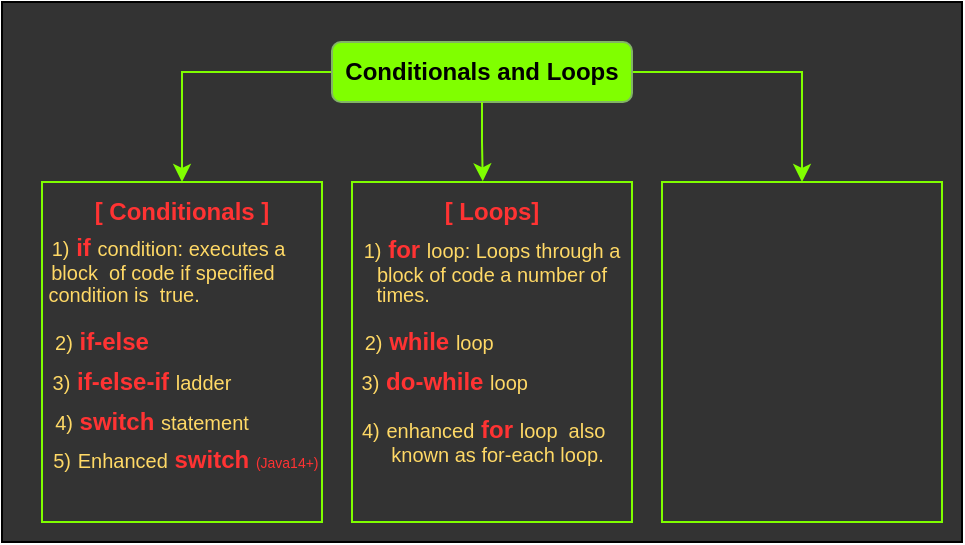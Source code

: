 <mxfile version="27.1.6">
  <diagram name="Page-1" id="ef9xinbSyIcJBZbO2UjU">
    <mxGraphModel dx="629" dy="334" grid="1" gridSize="10" guides="1" tooltips="1" connect="1" arrows="1" fold="1" page="1" pageScale="1" pageWidth="480" pageHeight="270" math="0" shadow="0">
      <root>
        <mxCell id="0" />
        <mxCell id="1" parent="0" />
        <mxCell id="LBtNQs-SXAn_wBc9bSGt-3" value="" style="rounded=0;whiteSpace=wrap;html=1;movable=1;resizable=1;rotatable=1;deletable=1;editable=1;locked=0;connectable=1;fillColor=#333333;" parent="1" vertex="1">
          <mxGeometry width="480" height="270" as="geometry" />
        </mxCell>
        <mxCell id="jUU27h1dBxnUUHhMurxZ-13" style="edgeStyle=orthogonalEdgeStyle;rounded=0;orthogonalLoop=1;jettySize=auto;html=1;strokeColor=#80FF00;" edge="1" parent="1" source="jUU27h1dBxnUUHhMurxZ-1" target="jUU27h1dBxnUUHhMurxZ-3">
          <mxGeometry relative="1" as="geometry" />
        </mxCell>
        <mxCell id="jUU27h1dBxnUUHhMurxZ-14" style="edgeStyle=orthogonalEdgeStyle;rounded=0;orthogonalLoop=1;jettySize=auto;html=1;strokeColor=#80FF00;" edge="1" parent="1" source="jUU27h1dBxnUUHhMurxZ-1" target="jUU27h1dBxnUUHhMurxZ-10">
          <mxGeometry relative="1" as="geometry" />
        </mxCell>
        <mxCell id="jUU27h1dBxnUUHhMurxZ-1" value="&lt;b&gt;&lt;font style=&quot;color: rgb(0, 0, 0);&quot;&gt;Conditionals and Loops&lt;/font&gt;&lt;/b&gt;" style="rounded=1;whiteSpace=wrap;html=1;fillColor=#80FF00;strokeColor=#82b366;" vertex="1" parent="1">
          <mxGeometry x="165" y="20" width="150" height="30" as="geometry" />
        </mxCell>
        <mxCell id="jUU27h1dBxnUUHhMurxZ-3" value="" style="rounded=0;whiteSpace=wrap;html=1;fillColor=#333333;strokeColor=#80FF00;gradientColor=#333333;" vertex="1" parent="1">
          <mxGeometry x="20" y="90" width="140" height="170" as="geometry" />
        </mxCell>
        <mxCell id="jUU27h1dBxnUUHhMurxZ-9" value="" style="rounded=0;whiteSpace=wrap;html=1;fillColor=#333333;strokeColor=#80FF00;gradientColor=none;" vertex="1" parent="1">
          <mxGeometry x="175" y="90" width="140" height="170" as="geometry" />
        </mxCell>
        <mxCell id="jUU27h1dBxnUUHhMurxZ-10" value="" style="rounded=0;whiteSpace=wrap;html=1;fillColor=#333333;strokeColor=#80FF00;fontColor=#000000;" vertex="1" parent="1">
          <mxGeometry x="330" y="90" width="140" height="170" as="geometry" />
        </mxCell>
        <mxCell id="jUU27h1dBxnUUHhMurxZ-11" style="edgeStyle=orthogonalEdgeStyle;rounded=0;orthogonalLoop=1;jettySize=auto;html=1;entryX=0.467;entryY=-0.002;entryDx=0;entryDy=0;entryPerimeter=0;strokeColor=#80FF00;" edge="1" parent="1" source="jUU27h1dBxnUUHhMurxZ-1" target="jUU27h1dBxnUUHhMurxZ-9">
          <mxGeometry relative="1" as="geometry">
            <mxPoint x="240" y="80" as="targetPoint" />
          </mxGeometry>
        </mxCell>
        <mxCell id="jUU27h1dBxnUUHhMurxZ-17" value="&lt;b&gt;&lt;font style=&quot;color: rgb(255, 51, 51);&quot;&gt;[ Conditionals ]&lt;/font&gt;&lt;/b&gt;" style="text;html=1;align=center;verticalAlign=middle;whiteSpace=wrap;rounded=0;" vertex="1" parent="1">
          <mxGeometry x="45" y="90" width="90" height="30" as="geometry" />
        </mxCell>
        <mxCell id="jUU27h1dBxnUUHhMurxZ-18" value="&lt;div style=&quot;line-height: 90%;&quot;&gt;&lt;font&gt;&lt;font&gt;&lt;font style=&quot;font-size: 10px; color: rgb(255, 217, 102);&quot;&gt;1)&lt;/font&gt;&lt;b style=&quot;color: light-dark(rgb(255, 51, 51), rgb(255, 119, 119));&quot;&gt; if &lt;/b&gt;&lt;/font&gt;&lt;font style=&quot;color: light-dark(rgb(255, 217, 102), rgb(84, 51, 0)); font-size: 10px; line-height: 90%;&quot;&gt;condition: executes a&amp;nbsp; &amp;nbsp; &amp;nbsp; &amp;nbsp; block&amp;nbsp; of code if specified&amp;nbsp; &amp;nbsp; &amp;nbsp; &amp;nbsp; &amp;nbsp; condition is&amp;nbsp; true.&amp;nbsp; &amp;nbsp; &amp;nbsp; &amp;nbsp; &amp;nbsp; &amp;nbsp; &amp;nbsp; &amp;nbsp; &amp;nbsp; &amp;nbsp; &amp;nbsp; &amp;nbsp; &amp;nbsp; &amp;nbsp; &amp;nbsp; &amp;nbsp; &amp;nbsp;&amp;nbsp;&lt;/font&gt;&lt;/font&gt;&lt;/div&gt;" style="text;html=1;align=center;verticalAlign=middle;whiteSpace=wrap;rounded=0;" vertex="1" parent="1">
          <mxGeometry x="20" y="110" width="146.25" height="60" as="geometry" />
        </mxCell>
        <mxCell id="jUU27h1dBxnUUHhMurxZ-21" value="&lt;div style=&quot;line-height: 90%;&quot;&gt;&lt;font&gt;&lt;font style=&quot;background-color: transparent; font-size: 10px; color: rgb(255, 217, 102);&quot;&gt;2)&lt;/font&gt;&lt;b style=&quot;background-color: transparent; color: light-dark(rgb(255, 51, 51), rgb(255, 119, 119));&quot;&gt;&amp;nbsp;&lt;/b&gt;&lt;b style=&quot;&quot;&gt;&lt;font style=&quot;color: rgb(255, 51, 51);&quot;&gt;if-else&lt;/font&gt;&lt;/b&gt;&lt;/font&gt;&lt;/div&gt;" style="text;html=1;align=center;verticalAlign=middle;whiteSpace=wrap;rounded=0;" vertex="1" parent="1">
          <mxGeometry x="20" y="160" width="60" height="20" as="geometry" />
        </mxCell>
        <mxCell id="jUU27h1dBxnUUHhMurxZ-22" value="&lt;div style=&quot;line-height: 90%;&quot;&gt;&lt;font&gt;&lt;font style=&quot;background-color: transparent; font-size: 10px; color: rgb(255, 217, 102);&quot;&gt;3)&lt;/font&gt;&lt;b style=&quot;background-color: transparent; color: light-dark(rgb(255, 51, 51), rgb(255, 119, 119));&quot;&gt;&amp;nbsp;&lt;/b&gt;&lt;font style=&quot;font-weight: bold; color: rgb(255, 51, 51);&quot;&gt;if-else-if &lt;/font&gt;&lt;font style=&quot;color: rgb(255, 217, 102); font-size: 10px;&quot;&gt;ladder&lt;/font&gt;&lt;/font&gt;&lt;/div&gt;" style="text;html=1;align=center;verticalAlign=middle;whiteSpace=wrap;rounded=0;" vertex="1" parent="1">
          <mxGeometry x="10" y="180" width="120" height="20" as="geometry" />
        </mxCell>
        <mxCell id="jUU27h1dBxnUUHhMurxZ-23" value="&lt;div style=&quot;line-height: 90%;&quot;&gt;&lt;font&gt;&lt;font style=&quot;background-color: transparent; font-size: 10px; color: rgb(255, 217, 102);&quot;&gt;4)&lt;/font&gt;&lt;b style=&quot;background-color: transparent; color: light-dark(rgb(255, 51, 51), rgb(255, 119, 119));&quot;&gt;&amp;nbsp;switch&lt;/b&gt;&lt;font style=&quot;font-weight: bold; color: rgb(255, 51, 51);&quot;&gt;&amp;nbsp;&lt;/font&gt;&lt;font style=&quot;font-size: 10px; color: rgb(255, 217, 102);&quot;&gt;statement&lt;/font&gt;&lt;/font&gt;&lt;/div&gt;" style="text;html=1;align=center;verticalAlign=middle;whiteSpace=wrap;rounded=0;" vertex="1" parent="1">
          <mxGeometry x="15" y="200" width="120" height="20" as="geometry" />
        </mxCell>
        <mxCell id="jUU27h1dBxnUUHhMurxZ-24" value="&lt;div style=&quot;line-height: 90%;&quot;&gt;&lt;font&gt;&lt;font style=&quot;background-color: transparent; font-size: 10px; color: rgb(255, 217, 102);&quot;&gt;&amp;nbsp; &amp;nbsp; &amp;nbsp;5)&lt;/font&gt;&lt;span style=&quot;background-color: transparent;&quot;&gt;&lt;font style=&quot;&quot;&gt;&lt;b style=&quot;color: light-dark(rgb(255, 51, 51), rgb(255, 119, 119));&quot;&gt;&amp;nbsp;&lt;/b&gt;&lt;font style=&quot;&quot;&gt;&lt;font style=&quot;font-size: 10px; color: light-dark(rgb(255, 217, 102), rgb(255, 119, 119));&quot;&gt;Enhanced&lt;/font&gt;&lt;font&gt; &lt;/font&gt;&lt;/font&gt;&lt;b style=&quot;color: light-dark(rgb(255, 51, 51), rgb(255, 119, 119));&quot;&gt;&lt;font&gt;switch&lt;/font&gt;&lt;/b&gt;&lt;/font&gt;&lt;/span&gt;&lt;font style=&quot;font-weight: bold; color: rgb(255, 51, 51);&quot;&gt;&amp;nbsp;&lt;/font&gt;&lt;font color=&quot;#ffd966&quot; style=&quot;font-size: 7px; color: rgb(255, 51, 51);&quot;&gt;(Java14+)&lt;/font&gt;&lt;/font&gt;&lt;/div&gt;" style="text;html=1;align=center;verticalAlign=middle;whiteSpace=wrap;rounded=0;" vertex="1" parent="1">
          <mxGeometry x="10" y="220" width="150" height="20" as="geometry" />
        </mxCell>
        <mxCell id="jUU27h1dBxnUUHhMurxZ-25" value="&lt;b&gt;&lt;font style=&quot;color: rgb(255, 51, 51);&quot;&gt;[ Loops]&lt;/font&gt;&lt;/b&gt;" style="text;html=1;align=center;verticalAlign=middle;whiteSpace=wrap;rounded=0;" vertex="1" parent="1">
          <mxGeometry x="200" y="90" width="90" height="30" as="geometry" />
        </mxCell>
        <mxCell id="jUU27h1dBxnUUHhMurxZ-26" value="&lt;div style=&quot;line-height: 90%;&quot;&gt;&lt;font&gt;&lt;font&gt;&lt;font style=&quot;font-size: 10px; color: rgb(255, 217, 102);&quot;&gt;1)&lt;/font&gt;&lt;b style=&quot;color: light-dark(rgb(255, 51, 51), rgb(255, 119, 119));&quot;&gt;&amp;nbsp;for &lt;/b&gt;&lt;font style=&quot;font-size: 10px; color: light-dark(rgb(255, 217, 102), rgb(255, 119, 119));&quot;&gt;loop&lt;/font&gt;&lt;/font&gt;&lt;font style=&quot;color: light-dark(rgb(255, 217, 102), rgb(84, 51, 0)); font-size: 10px; line-height: 90%;&quot;&gt;: Loops through a block of code a number of times.&amp;nbsp; &amp;nbsp; &amp;nbsp; &amp;nbsp; &amp;nbsp; &amp;nbsp; &amp;nbsp; &amp;nbsp; &amp;nbsp; &amp;nbsp; &amp;nbsp; &amp;nbsp; &amp;nbsp; &amp;nbsp; &amp;nbsp; &amp;nbsp;&amp;nbsp;&lt;/font&gt;&lt;/font&gt;&lt;/div&gt;" style="text;html=1;align=center;verticalAlign=middle;whiteSpace=wrap;rounded=0;" vertex="1" parent="1">
          <mxGeometry x="171.88" y="105" width="146.25" height="60" as="geometry" />
        </mxCell>
        <mxCell id="jUU27h1dBxnUUHhMurxZ-27" value="&lt;div style=&quot;line-height: 90%;&quot;&gt;&lt;font&gt;&lt;font&gt;&lt;font style=&quot;font-size: 10px; color: rgb(255, 217, 102);&quot;&gt;2)&lt;/font&gt;&lt;b style=&quot;color: light-dark(rgb(255, 51, 51), rgb(255, 119, 119));&quot;&gt;&amp;nbsp;while&amp;nbsp;&lt;/b&gt;&lt;font style=&quot;font-size: 10px; color: light-dark(rgb(255, 217, 102), rgb(255, 119, 119));&quot;&gt;loop&lt;/font&gt;&lt;/font&gt;&lt;font style=&quot;color: light-dark(rgb(255, 217, 102), rgb(84, 51, 0)); font-size: 10px; line-height: 90%;&quot;&gt;&amp;nbsp; &amp;nbsp; &amp;nbsp; &amp;nbsp; &amp;nbsp; &amp;nbsp; &amp;nbsp; &amp;nbsp; &amp;nbsp; &amp;nbsp;&lt;/font&gt;&lt;/font&gt;&lt;/div&gt;" style="text;html=1;align=center;verticalAlign=middle;whiteSpace=wrap;rounded=0;" vertex="1" parent="1">
          <mxGeometry x="167" y="140" width="146.25" height="60" as="geometry" />
        </mxCell>
        <mxCell id="jUU27h1dBxnUUHhMurxZ-28" value="&lt;div style=&quot;line-height: 90%;&quot;&gt;&lt;font&gt;&lt;font&gt;&lt;font style=&quot;font-size: 10px; color: rgb(255, 217, 102);&quot;&gt;&amp;nbsp; 3)&lt;/font&gt;&lt;b style=&quot;color: light-dark(rgb(255, 51, 51), rgb(255, 119, 119));&quot;&gt;&amp;nbsp;do-while&amp;nbsp;&lt;/b&gt;&lt;font style=&quot;font-size: 10px; color: light-dark(rgb(255, 217, 102), rgb(255, 119, 119));&quot;&gt;loop&lt;/font&gt;&lt;/font&gt;&lt;font style=&quot;color: light-dark(rgb(255, 217, 102), rgb(84, 51, 0)); font-size: 10px; line-height: 90%;&quot;&gt;&amp;nbsp; &amp;nbsp; &amp;nbsp; &amp;nbsp; &amp;nbsp; &amp;nbsp; &amp;nbsp; &amp;nbsp; &amp;nbsp; &amp;nbsp;&lt;/font&gt;&lt;/font&gt;&lt;/div&gt;" style="text;html=1;align=center;verticalAlign=middle;whiteSpace=wrap;rounded=0;" vertex="1" parent="1">
          <mxGeometry x="171.88" y="165" width="146.25" height="50" as="geometry" />
        </mxCell>
        <mxCell id="jUU27h1dBxnUUHhMurxZ-29" value="&lt;div style=&quot;line-height: 90%;&quot;&gt;&lt;font&gt;&lt;font&gt;&lt;font style=&quot;font-size: 10px; color: rgb(255, 217, 102);&quot;&gt;&amp;nbsp; 4)&lt;/font&gt;&lt;b style=&quot;color: light-dark(rgb(255, 51, 51), rgb(255, 119, 119));&quot;&gt;&amp;nbsp;&lt;/b&gt;&lt;font style=&quot;font-size: 10px; color: light-dark(rgb(255, 217, 102), rgb(255, 119, 119));&quot;&gt;enhanced&lt;/font&gt;&lt;b style=&quot;color: light-dark(rgb(255, 51, 51), rgb(255, 119, 119));&quot;&gt;&amp;nbsp;for&amp;nbsp;&lt;/b&gt;&lt;font style=&quot;font-size: 10px; color: light-dark(rgb(255, 217, 102), rgb(255, 119, 119));&quot;&gt;loop&lt;/font&gt;&lt;/font&gt;&lt;font style=&quot;color: light-dark(rgb(255, 217, 102), rgb(84, 51, 0)); font-size: 10px; line-height: 90%;&quot;&gt;&amp;nbsp; also&amp;nbsp; &amp;nbsp; &amp;nbsp; &amp;nbsp; &amp;nbsp; &amp;nbsp; &amp;nbsp;known as for-each loop.&amp;nbsp; &amp;nbsp; &amp;nbsp; &amp;nbsp; &amp;nbsp; &amp;nbsp; &amp;nbsp; &amp;nbsp; &amp;nbsp; &amp;nbsp; &amp;nbsp; &amp;nbsp;&lt;/font&gt;&lt;/font&gt;&lt;/div&gt;" style="text;html=1;align=center;verticalAlign=middle;whiteSpace=wrap;rounded=0;" vertex="1" parent="1">
          <mxGeometry x="171.88" y="210" width="146.25" height="30" as="geometry" />
        </mxCell>
      </root>
    </mxGraphModel>
  </diagram>
</mxfile>
